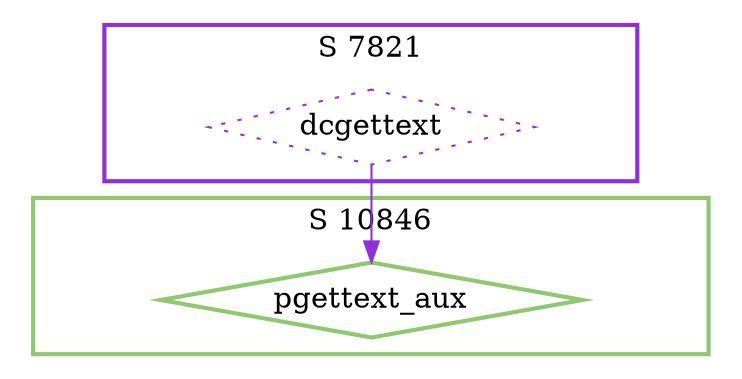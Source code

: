 digraph G {
  ratio=0.500000;
  "UV dcgettext (7821)" [shape=diamond, label="dcgettext", color="#9030D8",
                         style=dotted];
  "UV pgettext_aux (10846)" [shape=diamond, label="pgettext_aux",
                             color="#90C870", style=bold];
  
  subgraph cluster_10846 { label="S 10846";
    color="#90C870";
    style=bold;
    "UV pgettext_aux (10846)"; };
  subgraph cluster_7821 { label="S 7821";
    color="#9030D8";
    style=bold;
    "UV dcgettext (7821)"; };
  
  "UV dcgettext (7821)" -> "UV pgettext_aux (10846)" [color="#9030D8"];
  
  }